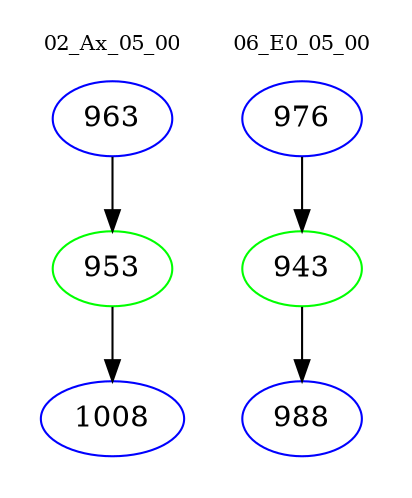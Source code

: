 digraph{
subgraph cluster_0 {
color = white
label = "02_Ax_05_00";
fontsize=10;
T0_963 [label="963", color="blue"]
T0_963 -> T0_953 [color="black"]
T0_953 [label="953", color="green"]
T0_953 -> T0_1008 [color="black"]
T0_1008 [label="1008", color="blue"]
}
subgraph cluster_1 {
color = white
label = "06_E0_05_00";
fontsize=10;
T1_976 [label="976", color="blue"]
T1_976 -> T1_943 [color="black"]
T1_943 [label="943", color="green"]
T1_943 -> T1_988 [color="black"]
T1_988 [label="988", color="blue"]
}
}
